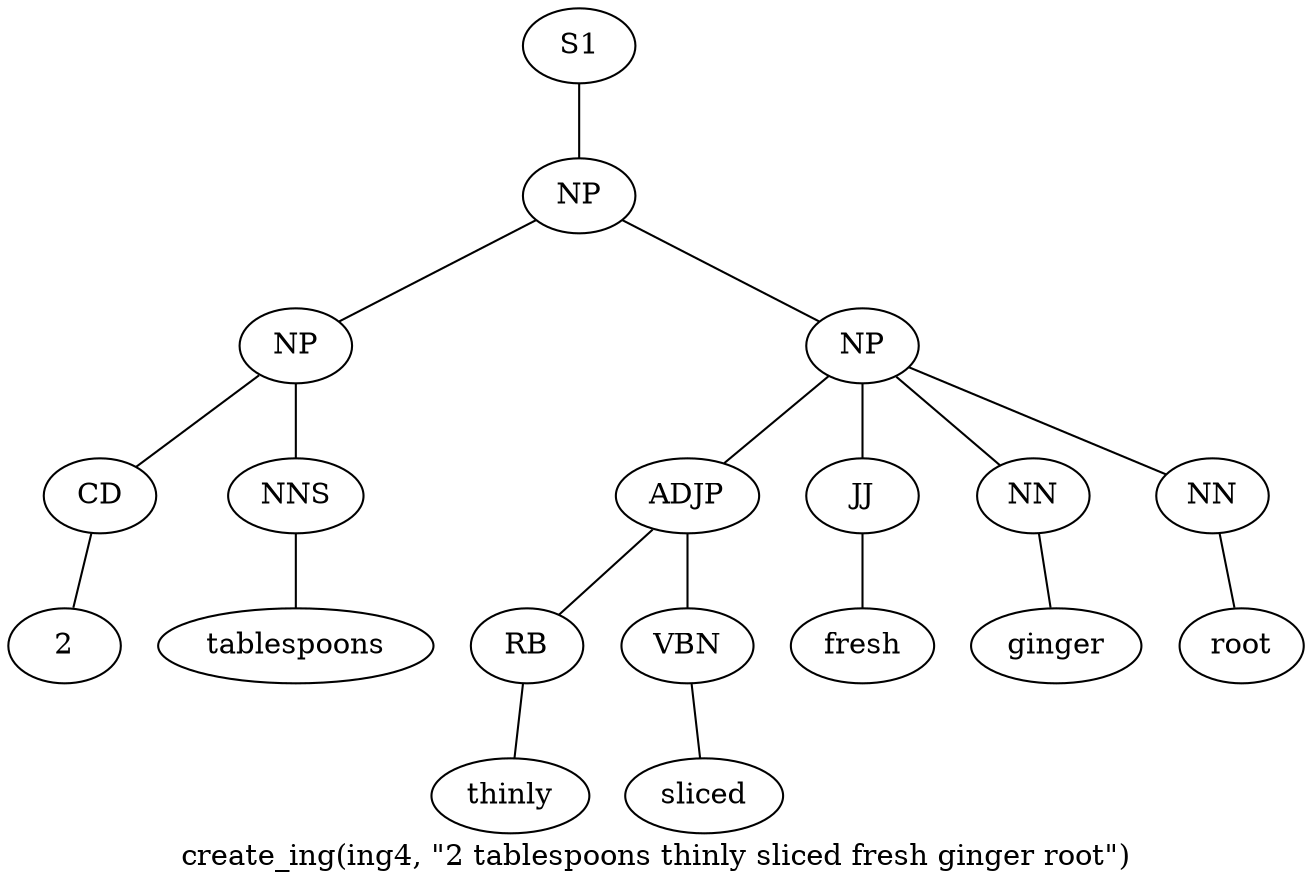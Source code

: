 graph SyntaxGraph {
	label = "create_ing(ing4, \"2 tablespoons thinly sliced fresh ginger root\")";
	Node0 [label="S1"];
	Node1 [label="NP"];
	Node2 [label="NP"];
	Node3 [label="CD"];
	Node4 [label="2"];
	Node5 [label="NNS"];
	Node6 [label="tablespoons"];
	Node7 [label="NP"];
	Node8 [label="ADJP"];
	Node9 [label="RB"];
	Node10 [label="thinly"];
	Node11 [label="VBN"];
	Node12 [label="sliced"];
	Node13 [label="JJ"];
	Node14 [label="fresh"];
	Node15 [label="NN"];
	Node16 [label="ginger"];
	Node17 [label="NN"];
	Node18 [label="root"];

	Node0 -- Node1;
	Node1 -- Node2;
	Node1 -- Node7;
	Node2 -- Node3;
	Node2 -- Node5;
	Node3 -- Node4;
	Node5 -- Node6;
	Node7 -- Node8;
	Node7 -- Node13;
	Node7 -- Node15;
	Node7 -- Node17;
	Node8 -- Node9;
	Node8 -- Node11;
	Node9 -- Node10;
	Node11 -- Node12;
	Node13 -- Node14;
	Node15 -- Node16;
	Node17 -- Node18;
}